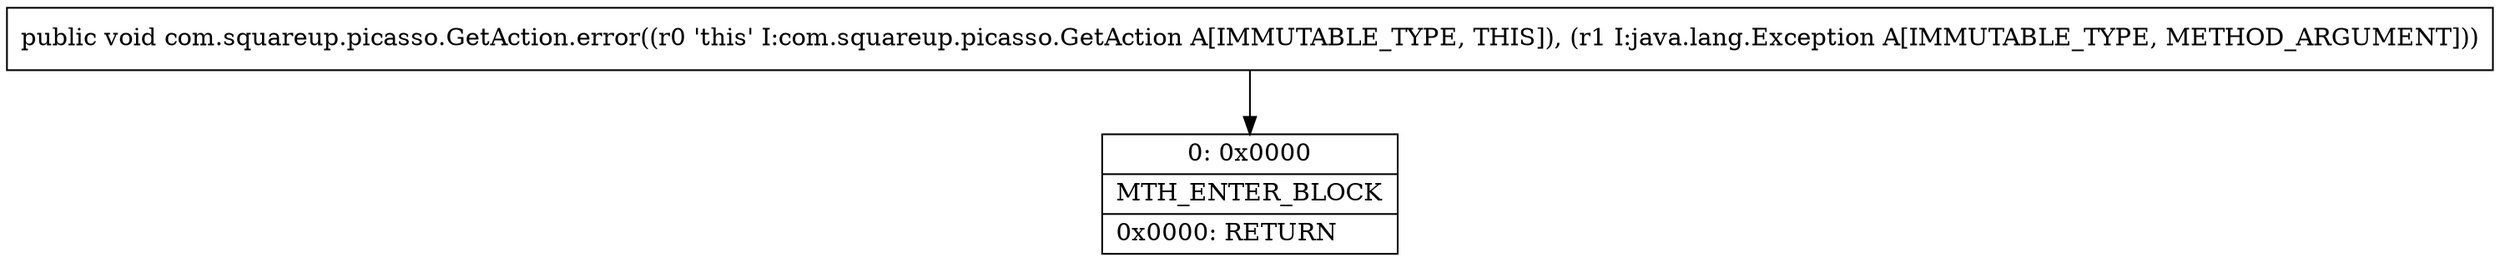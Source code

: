 digraph "CFG forcom.squareup.picasso.GetAction.error(Ljava\/lang\/Exception;)V" {
Node_0 [shape=record,label="{0\:\ 0x0000|MTH_ENTER_BLOCK\l|0x0000: RETURN   \l}"];
MethodNode[shape=record,label="{public void com.squareup.picasso.GetAction.error((r0 'this' I:com.squareup.picasso.GetAction A[IMMUTABLE_TYPE, THIS]), (r1 I:java.lang.Exception A[IMMUTABLE_TYPE, METHOD_ARGUMENT])) }"];
MethodNode -> Node_0;
}

